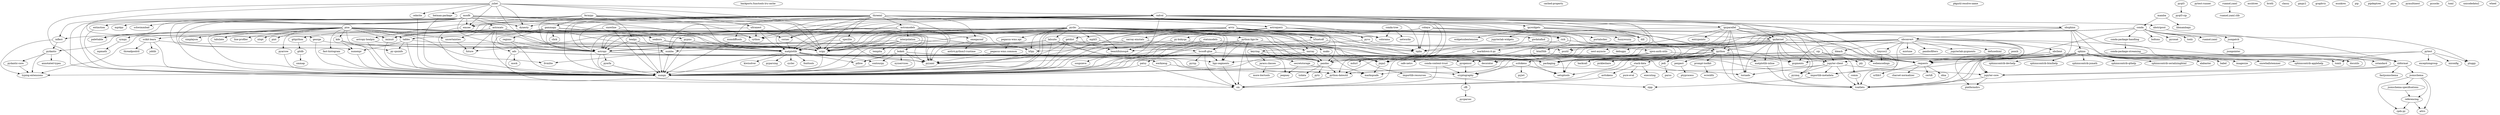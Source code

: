 digraph {
	"annotated-types" 
	"antlr4-python3-runtime" 
	"astropy-healpix" -> astropy 
	"astropy-healpix" -> numpy 
	"astropy-healpix" 
	"backports.functools-lru-cache" 
	"batman-package" -> numpy 
	"batman-package" 
	"cached-property" 
	"charset-normalizer" 
	"conda-content-trust" -> cryptography 
	"conda-content-trust" -> six 
	"conda-content-trust" 
	"conda-package-handling" -> "conda-package-streaming" 
	"conda-package-handling" 
	"conda-package-streaming" -> requests 
	"conda-package-streaming" -> zstandard 
	"conda-package-streaming" 
	"conda-tree" -> colorama 
	"conda-tree" -> networkx 
	"conda-tree" 
	"fast-histogram" -> numpy 
	"fast-histogram" 
	"igwn-auth-utils" -> "safe-netrc" 
	"igwn-auth-utils" -> cryptography 
	"igwn-auth-utils" -> requests 
	"igwn-auth-utils" -> scitokens 
	"igwn-auth-utils" 
	"importlib-metadata" -> zipp 
	"importlib-metadata" 
	"importlib-resources" -> zipp 
	"importlib-resources" 
	"jaraco.classes" -> "more-itertools" 
	"jaraco.classes" 
	"jsonschema-specifications" -> referencing 
	"jsonschema-specifications" 
	"jupyter-client" -> "importlib-metadata" 
	"jupyter-client" -> "jupyter-core" 
	"jupyter-client" -> "python-dateutil" 
	"jupyter-client" -> pyzmq 
	"jupyter-client" -> tornado 
	"jupyter-client" -> traitlets 
	"jupyter-client" 
	"jupyter-core" -> platformdirs 
	"jupyter-core" -> traitlets 
	"jupyter-core" 
	"jupyterlab-pygments" 
	"jupyterlab-widgets" 
	"ligo-segments" -> six 
	"ligo-segments" 
	"line-profiler" 
	"lscsoft-glue" -> "ligo-segments" 
	"lscsoft-glue" -> numpy 
	"lscsoft-glue" -> pyopenssl 
	"lscsoft-glue" -> pyrxp 
	"lscsoft-glue" -> six 
	"lscsoft-glue" 
	"markdown-it-py" -> mdurl 
	"markdown-it-py" 
	"matplotlib-inline" -> traitlets 
	"matplotlib-inline" 
	"more-itertools" 
	"nest-asyncio" 
	"pegasus-wms.api" -> "pegasus-wms.common" 
	"pegasus-wms.api" 
	"pegasus-wms.common" -> pyyaml 
	"pegasus-wms.common" 
	"pkgutil-resolve-name" 
	"prompt-toolkit" -> wcwidth 
	"prompt-toolkit" 
	"pure-eval" 
	"py-bobyqa" -> numpy 
	"py-bobyqa" -> pandas 
	"py-bobyqa" -> scipy 
	"py-bobyqa" 
	"py-cpuinfo" 
	"pydantic-core" -> "typing-extensions" 
	"pydantic-core" 
	"pyqt5-sip" 
	"pytest-runner" 
	"python-dateutil" -> six 
	"python-dateutil" 
	"python-ligo-lw" -> "ligo-segments" 
	"python-ligo-lw" -> "lscsoft-glue" 
	"python-ligo-lw" -> "python-dateutil" 
	"python-ligo-lw" -> numpy 
	"python-ligo-lw" -> pyyaml 
	"python-ligo-lw" -> six 
	"python-ligo-lw" -> tqdm 
	"python-ligo-lw" 
	"rpds-py" 
	"ruamel-yaml" 
	"ruamel.yaml" -> "ruamel.yaml.clib" 
	"ruamel.yaml" 
	"ruamel.yaml.clib" 
	"safe-netrc" 
	"scikit-learn" -> joblib 
	"scikit-learn" -> numpy 
	"scikit-learn" -> scipy 
	"scikit-learn" -> threadpoolctl 
	"scikit-learn" 
	"sphinxcontrib-applehelp" 
	"sphinxcontrib-devhelp" 
	"sphinxcontrib-htmlhelp" 
	"sphinxcontrib-jsmath" 
	"sphinxcontrib-qthelp" 
	"sphinxcontrib-serializinghtml" 
	"stack-data" -> "pure-eval" 
	"stack-data" -> asttokens 
	"stack-data" -> executing 
	"stack-data" 
	"typing-extensions" 
	"xarray-einstats" -> numpy 
	"xarray-einstats" -> scipy 
	"xarray-einstats" -> xarray 
	"xarray-einstats" 
	ads -> mock 
	ads -> requests 
	ads -> six 
	ads -> werkzeug 
	ads 
	alabaster 
	arviz -> "typing-extensions" 
	arviz -> "xarray-einstats" 
	arviz -> h5netcdf 
	arviz -> matplotlib 
	arviz -> numpy 
	arviz -> packaging 
	arviz -> pandas 
	arviz -> scipy 
	arviz -> setuptools 
	arviz -> xarray 
	arviz 
	asciitree 
	astrocats -> ads 
	astrocats -> astropy 
	astrocats -> beautifulsoup4 
	astrocats -> bokeh 
	astrocats -> future 
	astrocats -> gitpython 
	astrocats -> inflect 
	astrocats -> palettable 
	astrocats -> psutil 
	astrocats -> seaborn 
	astrocats -> tqdm 
	astrocats 
	astromodels -> astropy 
	astromodels -> colorama 
	astromodels -> dill 
	astromodels -> future 
	astromodels -> h5py 
	astromodels -> interpolation 
	astromodels -> numba 
	astromodels -> numpy 
	astromodels -> omegaconf 
	astromodels -> pandas 
	astromodels -> pyyaml 
	astromodels -> rich 
	astromodels -> scipy 
	astromodels -> tables 
	astromodels 
	astropy -> numpy 
	astropy -> packaging 
	astropy -> pyerfa 
	astropy -> pyyaml 
	astropy 
	astroquery -> astropy 
	astroquery -> beautifulsoup4 
	astroquery -> html5lib 
	astroquery -> keyring 
	astroquery -> numpy 
	astroquery -> pyvo 
	astroquery -> requests 
	astroquery 
	asttokens -> six 
	asttokens 
	attrs 
	babel 
	backcall 
	beautifulsoup4 -> soupsieve 
	beautifulsoup4 
	bleach -> six 
	bleach -> webencodings 
	bleach 
	bokeh -> contourpy 
	bokeh -> jinja2 
	bokeh -> numpy 
	bokeh -> packaging 
	bokeh -> pandas 
	bokeh -> pillow 
	bokeh -> pyyaml 
	bokeh -> tornado 
	bokeh -> xyzservices 
	bokeh 
	boltons 
	brotli 
	celerite -> numpy 
	celerite 
	certifi 
	cffi -> pycparser 
	cffi 
	classy 
	click 
	cobaya -> "py-bobyqa" 
	cobaya -> dill 
	cobaya -> fuzzywuzzy 
	cobaya -> getdist 
	cobaya -> numpy 
	cobaya -> packaging 
	cobaya -> pandas 
	cobaya -> portalocker 
	cobaya -> pyyaml 
	cobaya -> requests 
	cobaya -> scipy 
	cobaya -> tqdm 
	cobaya 
	colorama 
	comm -> traitlets 
	comm 
	conda -> "conda-package-handling" 
	conda -> "ruamel-yaml" 
	conda -> boltons 
	conda -> jsonpatch 
	conda -> packaging 
	conda -> pluggy 
	conda -> pycosat 
	conda -> pyopenssl 
	conda -> requests 
	conda -> setuptools 
	conda -> toolz 
	conda -> tqdm 
	conda 
	contourpy -> numpy 
	contourpy 
	corner -> matplotlib 
	corner 
	cryptography -> cffi 
	cryptography 
	cycler 
	cython 
	debugpy 
	decorator 
	defusedxml 
	dill 
	docutils 
	dynesty 
	emcee -> numpy 
	emcee 
	entrypoints 
	exceptiongroup 
	executing 
	extinction -> numpy 
	extinction 
	fastjsonschema 
	fermipy -> "astropy-healpix" 
	fermipy -> astropy 
	fermipy -> gammapy 
	fermipy -> healpy 
	fermipy -> matplotlib 
	fermipy -> numpy 
	fermipy -> pyyaml 
	fermipy -> scipy 
	fermipy 
	fonttools 
	future 
	fuzzywuzzy 
	gammapy -> astropy 
	gammapy -> click 
	gammapy -> iminuit 
	gammapy -> matplotlib 
	gammapy -> numpy 
	gammapy -> pydantic 
	gammapy -> pyyaml 
	gammapy -> regions 
	gammapy -> scipy 
	gammapy 
	george -> numpy 
	george -> scipy 
	george 
	getdist -> matplotlib 
	getdist -> numpy 
	getdist -> packaging 
	getdist -> pyyaml 
	getdist -> scipy 
	getdist 
	gitdb -> smmap 
	gitdb 
	gitpython -> gitdb 
	gitpython 
	gmpy2 
	graphviz 
	gwdatafind -> "igwn-auth-utils" 
	gwdatafind -> "ligo-segments" 
	gwdatafind 
	h5netcdf -> h5py 
	h5netcdf -> packaging 
	h5netcdf 
	h5py -> numpy 
	h5py 
	healpy -> astropy 
	healpy -> matplotlib 
	healpy -> numpy 
	healpy -> scipy 
	healpy 
	html5lib -> six 
	html5lib -> webencodings 
	html5lib 
	idna 
	imagesize 
	iminuit -> numpy 
	iminuit 
	inflect -> "typing-extensions" 
	inflect -> pydantic 
	inflect 
	iniconfig 
	interpolation -> numba 
	interpolation -> numpy 
	interpolation -> packaging 
	interpolation -> scipy 
	interpolation -> tempita 
	interpolation 
	ipykernel -> "jupyter-client" 
	ipykernel -> "jupyter-core" 
	ipykernel -> "matplotlib-inline" 
	ipykernel -> "nest-asyncio" 
	ipykernel -> comm 
	ipykernel -> debugpy 
	ipykernel -> ipython 
	ipykernel -> packaging 
	ipykernel -> psutil 
	ipykernel -> pyzmq 
	ipykernel -> tornado 
	ipykernel -> traitlets 
	ipykernel 
	ipyparallel -> "jupyter-client" 
	ipyparallel -> "python-dateutil" 
	ipyparallel -> decorator 
	ipyparallel -> entrypoints 
	ipyparallel -> ipykernel 
	ipyparallel -> ipython 
	ipyparallel -> psutil 
	ipyparallel -> pyzmq 
	ipyparallel -> tornado 
	ipyparallel -> tqdm 
	ipyparallel -> traitlets 
	ipyparallel 
	ipython -> "matplotlib-inline" 
	ipython -> "prompt-toolkit" 
	ipython -> "stack-data" 
	ipython -> "typing-extensions" 
	ipython -> backcall 
	ipython -> decorator 
	ipython -> jedi 
	ipython -> pexpect 
	ipython -> pickleshare 
	ipython -> pygments 
	ipython -> traitlets 
	ipython 
	ipywidgets -> "jupyterlab-widgets" 
	ipywidgets -> ipykernel 
	ipywidgets -> ipython 
	ipywidgets -> traitlets 
	ipywidgets -> widgetsnbextension 
	ipywidgets 
	jedi -> parso 
	jedi 
	jeepney 
	jinja2 -> markupsafe 
	jinja2 
	joblib 
	jsonpatch -> jsonpointer 
	jsonpatch 
	jsonpointer 
	jsonschema -> "jsonschema-specifications" 
	jsonschema -> "rpds-py" 
	jsonschema -> attrs 
	jsonschema -> referencing 
	jsonschema 
	juliet -> "batman-package" 
	juliet -> astropy 
	juliet -> celerite 
	juliet -> dynesty 
	juliet -> emcee 
	juliet -> george 
	juliet -> numpy 
	juliet -> radvel 
	juliet -> scipy 
	juliet -> ultranest 
	juliet 
	kde -> numexpr 
	kde -> numpy 
	kde -> scipy 
	kde 
	keyring -> "importlib-metadata" 
	keyring -> "jaraco.classes" 
	keyring -> jeepney 
	keyring -> secretstorage 
	keyring 
	kiwisolver 
	lalsuite -> "ligo-segments" 
	lalsuite -> "lscsoft-glue" 
	lalsuite -> "python-dateutil" 
	lalsuite -> astropy 
	lalsuite -> matplotlib 
	lalsuite -> numpy 
	lalsuite -> scipy 
	lalsuite 
	libmambapy 
	llvmlite 
	mako -> markupsafe 
	mako 
	mamba -> conda 
	mamba -> libmambapy 
	mamba 
	markupsafe 
	matplotlib -> "importlib-resources" 
	matplotlib -> "python-dateutil" 
	matplotlib -> contourpy 
	matplotlib -> cycler 
	matplotlib -> fonttools 
	matplotlib -> kiwisolver 
	matplotlib -> numpy 
	matplotlib -> packaging 
	matplotlib -> pillow 
	matplotlib -> pyparsing 
	matplotlib 
	mdurl 
	mistune 
	mock 
	mosfit -> astrocats 
	mosfit -> astropy 
	mosfit -> cython 
	mosfit -> dynesty 
	mosfit -> emcee 
	mosfit -> extinction 
	mosfit -> inflect 
	mosfit -> matplotlib 
	mosfit -> mpi4py 
	mosfit -> nbstripout 
	mosfit -> numexpr 
	mosfit -> numpy 
	mosfit -> palettable 
	mosfit -> schwimmbad 
	mosfit -> scipy 
	mosfit -> seaborn 
	mosfit -> six 
	mosfit 
	mpi4py 
	mpld3 -> jinja2 
	mpld3 -> matplotlib 
	mpld3 
	mpmath 
	munkres 
	nbclient -> "jupyter-client" 
	nbclient -> "jupyter-core" 
	nbclient -> nbformat 
	nbclient -> traitlets 
	nbclient 
	nbconvert -> "importlib-metadata" 
	nbconvert -> "jupyter-core" 
	nbconvert -> "jupyterlab-pygments" 
	nbconvert -> beautifulsoup4 
	nbconvert -> bleach 
	nbconvert -> defusedxml 
	nbconvert -> jinja2 
	nbconvert -> markupsafe 
	nbconvert -> mistune 
	nbconvert -> nbclient 
	nbconvert -> nbformat 
	nbconvert -> packaging 
	nbconvert -> pandocfilters 
	nbconvert -> pygments 
	nbconvert -> tinycss2 
	nbconvert -> traitlets 
	nbconvert 
	nbformat -> "jupyter-core" 
	nbformat -> fastjsonschema 
	nbformat -> jsonschema 
	nbformat -> traitlets 
	nbformat 
	nbsphinx -> docutils 
	nbsphinx -> jinja2 
	nbsphinx -> nbconvert 
	nbsphinx -> nbformat 
	nbsphinx -> sphinx 
	nbsphinx -> traitlets 
	nbsphinx 
	nbstripout -> nbformat 
	nbstripout 
	networkx 
	nlopt 
	numba -> llvmlite 
	numba -> numpy 
	numba 
	numdifftools -> numpy 
	numdifftools -> scipy 
	numdifftools 
	numexpr -> numpy 
	numexpr 
	numpy 
	omegaconf -> "antlr4-python3-runtime" 
	omegaconf -> pyyaml 
	omegaconf 
	packaging 
	palettable 
	pandas -> "python-dateutil" 
	pandas -> numpy 
	pandas -> pytz 
	pandas -> tzdata 
	pandas 
	pandocfilters 
	parso 
	patsy -> numpy 
	patsy -> six 
	patsy 
	pexpect -> ptyprocess 
	pexpect 
	pickleshare 
	pillow 
	pint 
	pip 
	pipdeptree 
	pisa -> "fast-histogram" 
	pisa -> "line-profiler" 
	pisa -> "py-cpuinfo" 
	pisa -> "scikit-learn" 
	pisa -> cython 
	pisa -> decorator 
	pisa -> h5py 
	pisa -> iminuit 
	pisa -> kde 
	pisa -> llvmlite 
	pisa -> matplotlib 
	pisa -> nlopt 
	pisa -> numba 
	pisa -> numpy 
	pisa -> pandas 
	pisa -> pint 
	pisa -> pyarrow 
	pisa -> scipy 
	pisa -> simplejson 
	pisa -> sympy 
	pisa -> tables 
	pisa -> tabulate 
	pisa -> uncertainties 
	pisa 
	platformdirs 
	pluggy 
	ply 
	pmw 
	pooch -> packaging 
	pooch -> platformdirs 
	pooch -> requests 
	pooch 
	portalocker 
	psutil 
	ptyprocess 
	pyarrow -> numpy 
	pyarrow 
	pycbc -> "ligo-segments" 
	pycbc -> "lscsoft-glue" 
	pycbc -> "pegasus-wms.api" 
	pycbc -> "python-ligo-lw" 
	pycbc -> astropy 
	pycbc -> beautifulsoup4 
	pycbc -> cython 
	pycbc -> gwdatafind 
	pycbc -> h5py 
	pycbc -> jinja2 
	pycbc -> lalsuite 
	pycbc -> mako 
	pycbc -> matplotlib 
	pycbc -> mpld3 
	pycbc -> numpy 
	pycbc -> numpy 
	pycbc -> pillow 
	pycbc -> scipy 
	pycbc -> setuptools 
	pycbc -> tqdm 
	pycbc 
	pycosat 
	pycparser 
	pydantic -> "annotated-types" 
	pydantic -> "pydantic-core" 
	pydantic -> "typing-extensions" 
	pydantic 
	pyerfa -> numpy 
	pyerfa 
	pygments 
	pyjwt 
	pymultinest 
	pyopenssl -> cryptography 
	pyopenssl 
	pyparsing 
	pypmc -> numpy 
	pypmc -> scipy 
	pypmc 
	pyqt5 -> "pyqt5-sip" 
	pyqt5 
	pyrxp 
	pysocks 
	pytest -> exceptiongroup 
	pytest -> iniconfig 
	pytest -> packaging 
	pytest -> pluggy 
	pytest -> tomli 
	pytest 
	pytz 
	pyvo -> astropy 
	pyvo -> requests 
	pyvo 
	pyyaml 
	pyzmq 
	radvel -> "jupyter-client" 
	radvel -> "python-dateutil" 
	radvel -> astropy 
	radvel -> corner 
	radvel -> cython 
	radvel -> dill 
	radvel -> emcee 
	radvel -> ipykernel 
	radvel -> jinja2 
	radvel -> matplotlib 
	radvel -> nbsphinx 
	radvel -> numpy 
	radvel -> pandas 
	radvel -> scipy 
	radvel 
	referencing -> "rpds-py" 
	referencing -> attrs 
	referencing 
	regions -> astropy 
	regions -> numpy 
	regions 
	requests -> "charset-normalizer" 
	requests -> certifi 
	requests -> idna 
	requests -> urllib3 
	requests 
	rich -> "markdown-it-py" 
	rich -> pygments 
	rich 
	schwimmbad 
	scipy -> numpy 
	scipy 
	scitokens -> cryptography 
	scitokens -> pyjwt 
	scitokens -> setuptools 
	scitokens 
	seaborn -> matplotlib 
	seaborn -> numpy 
	seaborn -> pandas 
	seaborn 
	secretstorage -> cryptography 
	secretstorage -> jeepney 
	secretstorage 
	setuptools 
	simplejson 
	sip -> packaging 
	sip -> ply 
	sip -> setuptools 
	sip -> tomli 
	sip 
	six 
	smmap 
	snowballstemmer 
	snowline -> iminuit 
	snowline -> numpy 
	snowline -> pypmc 
	snowline -> scipy 
	snowline 
	soupsieve 
	speclite -> astropy 
	speclite -> pyyaml 
	speclite -> scipy 
	speclite 
	sphinx -> "importlib-metadata" 
	sphinx -> "sphinxcontrib-applehelp" 
	sphinx -> "sphinxcontrib-devhelp" 
	sphinx -> "sphinxcontrib-htmlhelp" 
	sphinx -> "sphinxcontrib-jsmath" 
	sphinx -> "sphinxcontrib-qthelp" 
	sphinx -> "sphinxcontrib-serializinghtml" 
	sphinx -> alabaster 
	sphinx -> babel 
	sphinx -> docutils 
	sphinx -> imagesize 
	sphinx -> jinja2 
	sphinx -> packaging 
	sphinx -> pygments 
	sphinx -> requests 
	sphinx -> snowballstemmer 
	sphinx 
	statsmodels -> numpy 
	statsmodels -> packaging 
	statsmodels -> pandas 
	statsmodels -> patsy 
	statsmodels -> scipy 
	statsmodels 
	sympy -> mpmath 
	sympy 
	tables -> "py-cpuinfo" 
	tables -> numexpr 
	tables -> numpy 
	tables -> packaging 
	tables 
	tabulate 
	tempita 
	threadpoolctl 
	threeml -> astromodels 
	threeml -> astropy 
	threeml -> astroquery 
	threeml -> colorama 
	threeml -> corner 
	threeml -> dill 
	threeml -> dynesty 
	threeml -> emcee 
	threeml -> iminuit 
	threeml -> ipyparallel 
	threeml -> ipython 
	threeml -> ipywidgets 
	threeml -> matplotlib 
	threeml -> numba 
	threeml -> numdifftools 
	threeml -> numexpr 
	threeml -> numpy 
	threeml -> omegaconf 
	threeml -> pandas 
	threeml -> pyyaml 
	threeml -> requests 
	threeml -> rich 
	threeml -> scipy 
	threeml -> speclite 
	threeml -> tqdm 
	threeml -> uncertainties 
	threeml 
	tinycss2 -> webencodings 
	tinycss2 
	toml 
	tomli 
	toolz 
	tornado 
	tqdm 
	traitlets 
	tzdata 
	ultranest -> corner 
	ultranest -> cython 
	ultranest -> matplotlib 
	ultranest -> numpy 
	ultranest 
	uncertainties -> future 
	uncertainties 
	unicodedata2 
	urllib3 
	wcwidth 
	webencodings 
	werkzeug -> markupsafe 
	werkzeug 
	wheel 
	widgetsnbextension 
	xarray -> numpy 
	xarray -> packaging 
	xarray -> pandas 
	xarray 
	xyzservices 
	zipp 
	zstandard 
}

